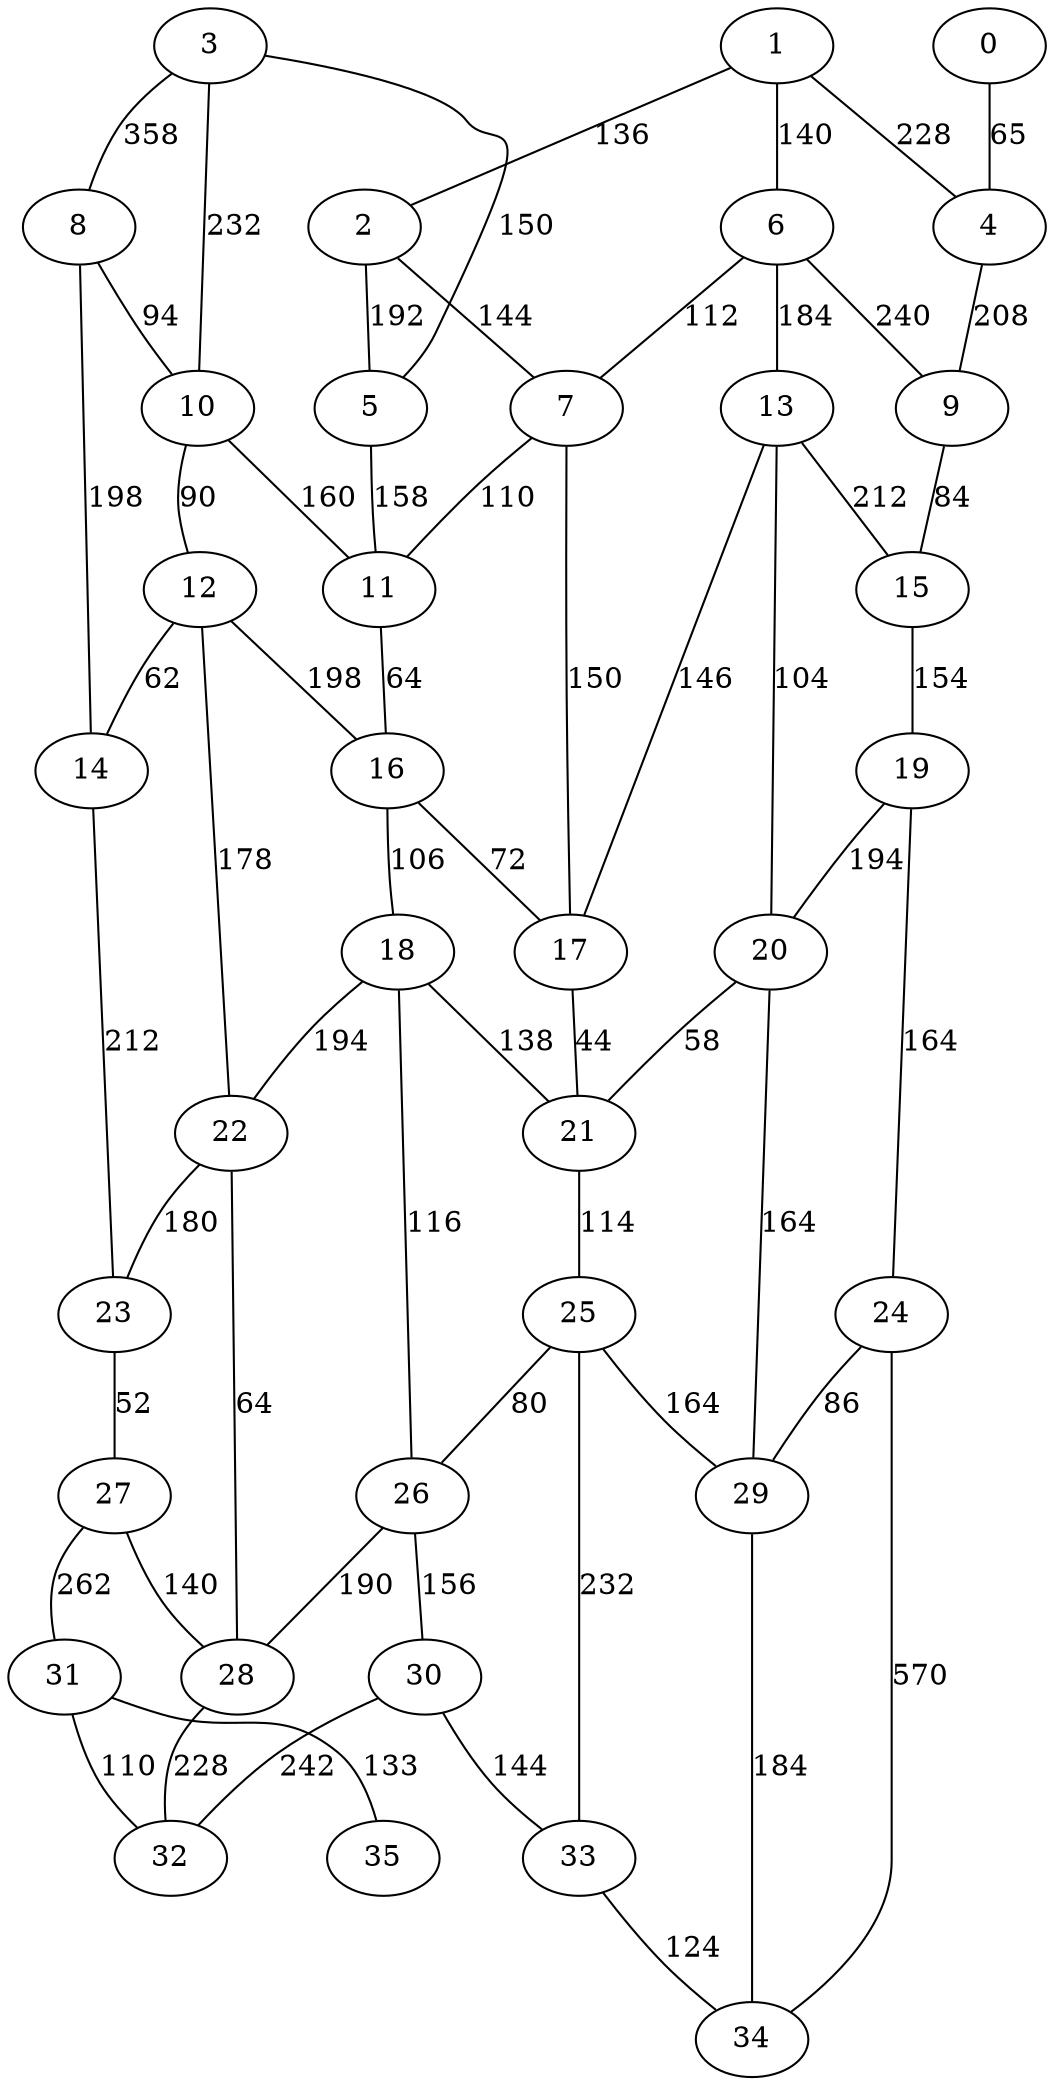 graph G {
  0 -- 4[label=65]
  1 -- 4[label=228]
  1 -- 2[label=136]
  2 -- 5[label=192]
  3 -- 5[label=150]
  3 -- 8[label=358]
  8 -- 14[label=198]
  14 -- 23[label=212]
  23 -- 27[label=52]
  27 -- 31[label=262]
  31 -- 35[label=133]
  3 -- 10[label=232]
  8 -- 10[label=94]
  10 -- 12[label=90]
  12 -- 14[label=62]
  12 -- 22[label=178]
  22 -- 23[label=180]
  22 -- 28[label=64]
  27 -- 28[label=140]
  28 -- 32[label=228]
  31 -- 32[label=110]
  5 -- 11[label=158]
  10 -- 11[label=160]
  11 -- 16[label=64]
  12 -- 16[label=198]
  16 -- 18[label=106]
  18 -- 22[label=194]
  18 -- 26[label=116]
  26 -- 28[label=190]
  26 -- 30[label=156]
  30 -- 32[label=242]
  2 -- 7[label=144]
  7 -- 11[label=110]
  7 -- 17[label=150]
  16 -- 17[label=72]
  17 -- 21[label=44]
  18 -- 21[label=138]
  21 -- 25[label=114]
  25 -- 26[label=80]
  25 -- 33[label=232]
  30 -- 33[label=144]
  1 -- 6[label=140]
  6 -- 7[label=112]
  6 -- 13[label=184]
  13 -- 17[label=146]
  13 -- 20[label=104]
  20 -- 21[label=58]
  20 -- 29[label=164]
  25 -- 29[label=164]
  29 -- 34[label=184]
  33 -- 34[label=124]
  4 -- 9[label=208]
  6 -- 9[label=240]
  9 -- 15[label=84]
  13 -- 15[label=212]
  15 -- 19[label=154]
  19 -- 20[label=194]
  19 -- 24[label=164]
  24 -- 29[label=86]
  24 -- 34[label=570]
  0 [pos="0.1,14.0",pin=true]
  1 [pos="4.3,13.3",pin=true]
  2 [pos="6.7,13.3",pin=true]
  3 [pos="10.1,13.3",pin=true]
  4 [pos="1.3,13.1",pin=true]
  5 [pos="8.5,12.3",pin=true]
  6 [pos="4.3,10.9",pin=true]
  7 [pos="6.3,10.9",pin=true]
  8 [pos="13.5,10.9",pin=true]
  9 [pos="0.9,10.3",pin=true]
  10 [pos="11.3,10.1",pin=true]
  11 [pos="8.3,9.9",pin=true]
  12 [pos="10.9,8.7",pin=true]
  13 [pos="3.5,8.5",pin=true]
  14 [pos="12.5,8.5",pin=true]
  15 [pos="0.5,8.3",pin=true]
  16 [pos="7.5,8.3",pin=true]
  17 [pos="5.9,7.5",pin=true]
  18 [pos="7.9,6.5",pin=true]
  19 [pos="1.3,6.1",pin=true]
  20 [pos="3.9,6.1",pin=true]
  21 [pos="5.7,6.1",pin=true]
  22 [pos="10.9,6.1",pin=true]
  23 [pos="13.5,5.5",pin=true]
  24 [pos="1.7,4.1",pin=true]
  25 [pos="6.3,4.1",pin=true]
  26 [pos="7.5,4.1",pin=true]
  27 [pos="13.3,4.1",pin=true]
  28 [pos="10.7,3.9",pin=true]
  29 [pos="3.5,3.3",pin=true]
  30 [pos="7.7,1.5",pin=true]
  31 [pos="12.7,1.3",pin=true]
  32 [pos="10.5,0.9",pin=true]
  33 [pos="5.9,0.5",pin=true]
  34 [pos="3.7,0.3",pin=true]
  35 [pos="13.9,0.0",pin=true]
}
